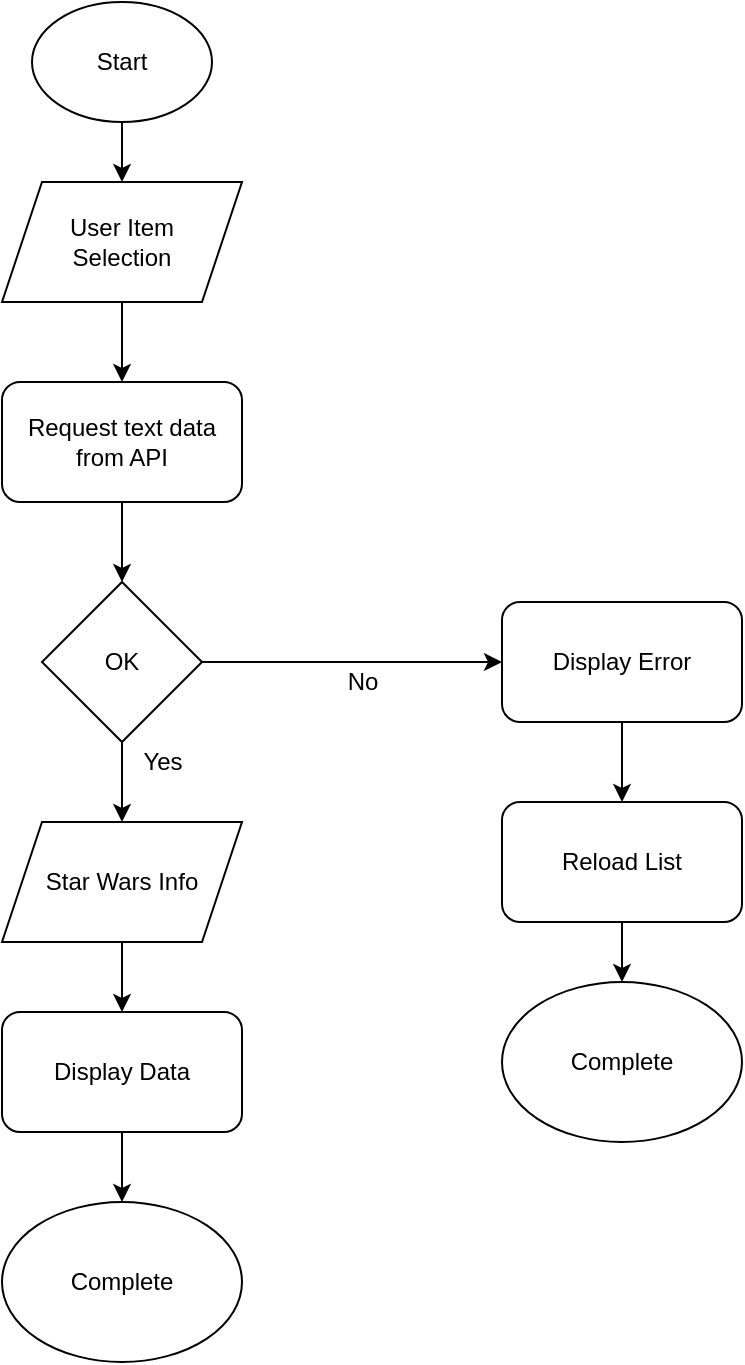 <mxfile version="18.1.3" type="github">
  <diagram id="C5RBs43oDa-KdzZeNtuy" name="Page-1">
    <mxGraphModel dx="868" dy="440" grid="1" gridSize="10" guides="1" tooltips="1" connect="1" arrows="1" fold="1" page="1" pageScale="1" pageWidth="827" pageHeight="1169" math="0" shadow="0">
      <root>
        <mxCell id="WIyWlLk6GJQsqaUBKTNV-0" />
        <mxCell id="WIyWlLk6GJQsqaUBKTNV-1" parent="WIyWlLk6GJQsqaUBKTNV-0" />
        <mxCell id="9rcI5K_eGC0afjevRIX6-4" value="" style="edgeStyle=orthogonalEdgeStyle;rounded=0;orthogonalLoop=1;jettySize=auto;html=1;" edge="1" parent="WIyWlLk6GJQsqaUBKTNV-1" source="9rcI5K_eGC0afjevRIX6-1" target="9rcI5K_eGC0afjevRIX6-2">
          <mxGeometry relative="1" as="geometry" />
        </mxCell>
        <mxCell id="9rcI5K_eGC0afjevRIX6-1" value="Start" style="ellipse;whiteSpace=wrap;html=1;" vertex="1" parent="WIyWlLk6GJQsqaUBKTNV-1">
          <mxGeometry x="115" y="80" width="90" height="60" as="geometry" />
        </mxCell>
        <mxCell id="9rcI5K_eGC0afjevRIX6-6" value="" style="edgeStyle=orthogonalEdgeStyle;rounded=0;orthogonalLoop=1;jettySize=auto;html=1;" edge="1" parent="WIyWlLk6GJQsqaUBKTNV-1" source="9rcI5K_eGC0afjevRIX6-2" target="9rcI5K_eGC0afjevRIX6-5">
          <mxGeometry relative="1" as="geometry" />
        </mxCell>
        <mxCell id="9rcI5K_eGC0afjevRIX6-2" value="User Item &lt;br&gt;Selection" style="shape=parallelogram;perimeter=parallelogramPerimeter;whiteSpace=wrap;html=1;fixedSize=1;" vertex="1" parent="WIyWlLk6GJQsqaUBKTNV-1">
          <mxGeometry x="100" y="170" width="120" height="60" as="geometry" />
        </mxCell>
        <mxCell id="9rcI5K_eGC0afjevRIX6-8" value="" style="edgeStyle=orthogonalEdgeStyle;rounded=0;orthogonalLoop=1;jettySize=auto;html=1;" edge="1" parent="WIyWlLk6GJQsqaUBKTNV-1" source="9rcI5K_eGC0afjevRIX6-5" target="9rcI5K_eGC0afjevRIX6-7">
          <mxGeometry relative="1" as="geometry" />
        </mxCell>
        <mxCell id="9rcI5K_eGC0afjevRIX6-5" value="Request text data&lt;br&gt;from API" style="rounded=1;whiteSpace=wrap;html=1;" vertex="1" parent="WIyWlLk6GJQsqaUBKTNV-1">
          <mxGeometry x="100" y="270" width="120" height="60" as="geometry" />
        </mxCell>
        <mxCell id="9rcI5K_eGC0afjevRIX6-15" value="" style="edgeStyle=orthogonalEdgeStyle;rounded=0;orthogonalLoop=1;jettySize=auto;html=1;" edge="1" parent="WIyWlLk6GJQsqaUBKTNV-1" source="9rcI5K_eGC0afjevRIX6-7" target="9rcI5K_eGC0afjevRIX6-10">
          <mxGeometry relative="1" as="geometry" />
        </mxCell>
        <mxCell id="9rcI5K_eGC0afjevRIX6-21" value="" style="edgeStyle=orthogonalEdgeStyle;rounded=0;orthogonalLoop=1;jettySize=auto;html=1;" edge="1" parent="WIyWlLk6GJQsqaUBKTNV-1" source="9rcI5K_eGC0afjevRIX6-7" target="9rcI5K_eGC0afjevRIX6-20">
          <mxGeometry relative="1" as="geometry" />
        </mxCell>
        <mxCell id="9rcI5K_eGC0afjevRIX6-7" value="OK" style="rhombus;whiteSpace=wrap;html=1;" vertex="1" parent="WIyWlLk6GJQsqaUBKTNV-1">
          <mxGeometry x="120" y="370" width="80" height="80" as="geometry" />
        </mxCell>
        <mxCell id="9rcI5K_eGC0afjevRIX6-17" value="" style="edgeStyle=orthogonalEdgeStyle;rounded=0;orthogonalLoop=1;jettySize=auto;html=1;" edge="1" parent="WIyWlLk6GJQsqaUBKTNV-1" source="9rcI5K_eGC0afjevRIX6-9" target="9rcI5K_eGC0afjevRIX6-11">
          <mxGeometry relative="1" as="geometry" />
        </mxCell>
        <mxCell id="9rcI5K_eGC0afjevRIX6-9" value="Reload List" style="rounded=1;whiteSpace=wrap;html=1;" vertex="1" parent="WIyWlLk6GJQsqaUBKTNV-1">
          <mxGeometry x="350" y="480" width="120" height="60" as="geometry" />
        </mxCell>
        <mxCell id="9rcI5K_eGC0afjevRIX6-16" value="" style="edgeStyle=orthogonalEdgeStyle;rounded=0;orthogonalLoop=1;jettySize=auto;html=1;" edge="1" parent="WIyWlLk6GJQsqaUBKTNV-1" source="9rcI5K_eGC0afjevRIX6-10" target="9rcI5K_eGC0afjevRIX6-9">
          <mxGeometry relative="1" as="geometry" />
        </mxCell>
        <mxCell id="9rcI5K_eGC0afjevRIX6-10" value="Display Error" style="rounded=1;whiteSpace=wrap;html=1;" vertex="1" parent="WIyWlLk6GJQsqaUBKTNV-1">
          <mxGeometry x="350" y="380" width="120" height="60" as="geometry" />
        </mxCell>
        <mxCell id="9rcI5K_eGC0afjevRIX6-11" value="Complete" style="ellipse;whiteSpace=wrap;html=1;" vertex="1" parent="WIyWlLk6GJQsqaUBKTNV-1">
          <mxGeometry x="350" y="570" width="120" height="80" as="geometry" />
        </mxCell>
        <mxCell id="9rcI5K_eGC0afjevRIX6-18" value="No" style="text;html=1;resizable=0;autosize=1;align=center;verticalAlign=middle;points=[];fillColor=none;strokeColor=none;rounded=0;" vertex="1" parent="WIyWlLk6GJQsqaUBKTNV-1">
          <mxGeometry x="265" y="410" width="30" height="20" as="geometry" />
        </mxCell>
        <mxCell id="9rcI5K_eGC0afjevRIX6-26" value="" style="edgeStyle=orthogonalEdgeStyle;rounded=0;orthogonalLoop=1;jettySize=auto;html=1;" edge="1" parent="WIyWlLk6GJQsqaUBKTNV-1" source="9rcI5K_eGC0afjevRIX6-20" target="9rcI5K_eGC0afjevRIX6-25">
          <mxGeometry relative="1" as="geometry" />
        </mxCell>
        <mxCell id="9rcI5K_eGC0afjevRIX6-20" value="Star Wars Info" style="shape=parallelogram;perimeter=parallelogramPerimeter;whiteSpace=wrap;html=1;fixedSize=1;" vertex="1" parent="WIyWlLk6GJQsqaUBKTNV-1">
          <mxGeometry x="100" y="490" width="120" height="60" as="geometry" />
        </mxCell>
        <mxCell id="9rcI5K_eGC0afjevRIX6-23" value="&lt;div&gt;Yes&lt;/div&gt;" style="text;html=1;resizable=0;autosize=1;align=center;verticalAlign=middle;points=[];fillColor=none;strokeColor=none;rounded=0;" vertex="1" parent="WIyWlLk6GJQsqaUBKTNV-1">
          <mxGeometry x="160" y="450" width="40" height="20" as="geometry" />
        </mxCell>
        <mxCell id="9rcI5K_eGC0afjevRIX6-29" value="" style="edgeStyle=orthogonalEdgeStyle;rounded=0;orthogonalLoop=1;jettySize=auto;html=1;" edge="1" parent="WIyWlLk6GJQsqaUBKTNV-1" source="9rcI5K_eGC0afjevRIX6-25" target="9rcI5K_eGC0afjevRIX6-28">
          <mxGeometry relative="1" as="geometry" />
        </mxCell>
        <mxCell id="9rcI5K_eGC0afjevRIX6-25" value="Display Data" style="rounded=1;whiteSpace=wrap;html=1;" vertex="1" parent="WIyWlLk6GJQsqaUBKTNV-1">
          <mxGeometry x="100" y="585" width="120" height="60" as="geometry" />
        </mxCell>
        <mxCell id="9rcI5K_eGC0afjevRIX6-28" value="Complete" style="ellipse;whiteSpace=wrap;html=1;" vertex="1" parent="WIyWlLk6GJQsqaUBKTNV-1">
          <mxGeometry x="100" y="680" width="120" height="80" as="geometry" />
        </mxCell>
      </root>
    </mxGraphModel>
  </diagram>
</mxfile>
